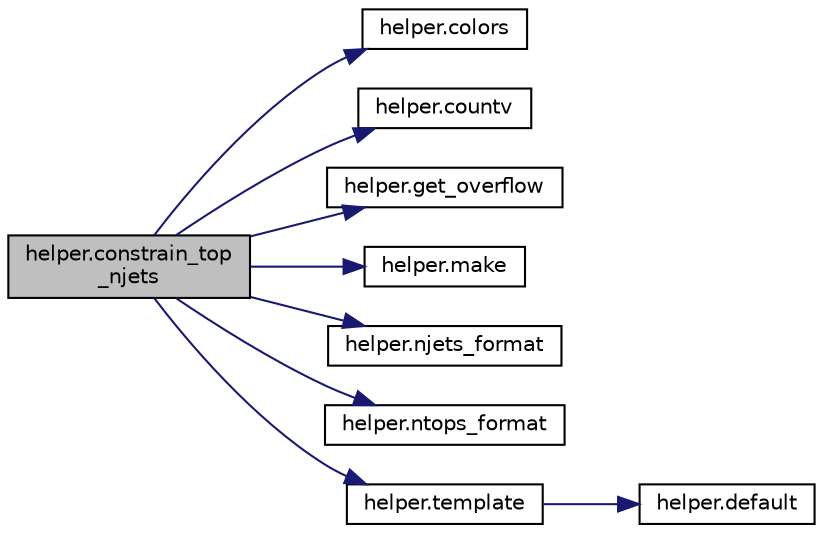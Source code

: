 digraph "helper.constrain_top_njets"
{
 // INTERACTIVE_SVG=YES
 // LATEX_PDF_SIZE
  edge [fontname="Helvetica",fontsize="10",labelfontname="Helvetica",labelfontsize="10"];
  node [fontname="Helvetica",fontsize="10",shape=record];
  rankdir="LR";
  Node1 [label="helper.constrain_top\l_njets",height=0.2,width=0.4,color="black", fillcolor="grey75", style="filled", fontcolor="black",tooltip=" "];
  Node1 -> Node2 [color="midnightblue",fontsize="10",style="solid",fontname="Helvetica"];
  Node2 [label="helper.colors",height=0.2,width=0.4,color="black", fillcolor="white", style="filled",URL="$namespacehelper.html#aacf1627849b8cc8ab7962a0ca52c9d71",tooltip=" "];
  Node1 -> Node3 [color="midnightblue",fontsize="10",style="solid",fontname="Helvetica"];
  Node3 [label="helper.countv",height=0.2,width=0.4,color="black", fillcolor="white", style="filled",URL="$namespacehelper.html#a71efdd0f04ea507270f6ea8de03b1594",tooltip=" "];
  Node1 -> Node4 [color="midnightblue",fontsize="10",style="solid",fontname="Helvetica"];
  Node4 [label="helper.get_overflow",height=0.2,width=0.4,color="black", fillcolor="white", style="filled",URL="$namespacehelper.html#ace4fc6881ed7850ef3a851e899252a71",tooltip=" "];
  Node1 -> Node5 [color="midnightblue",fontsize="10",style="solid",fontname="Helvetica"];
  Node5 [label="helper.make",height=0.2,width=0.4,color="black", fillcolor="white", style="filled",URL="$namespacehelper.html#a54f72d5dfb09f1e84a60de20cda05dd6",tooltip=" "];
  Node1 -> Node6 [color="midnightblue",fontsize="10",style="solid",fontname="Helvetica"];
  Node6 [label="helper.njets_format",height=0.2,width=0.4,color="black", fillcolor="white", style="filled",URL="$namespacehelper.html#a3efee15d9f92b8e3e5fe43f7fba79378",tooltip=" "];
  Node1 -> Node7 [color="midnightblue",fontsize="10",style="solid",fontname="Helvetica"];
  Node7 [label="helper.ntops_format",height=0.2,width=0.4,color="black", fillcolor="white", style="filled",URL="$namespacehelper.html#a237494115e19198222a66ea3260660c8",tooltip=" "];
  Node1 -> Node8 [color="midnightblue",fontsize="10",style="solid",fontname="Helvetica"];
  Node8 [label="helper.template",height=0.2,width=0.4,color="black", fillcolor="white", style="filled",URL="$namespacehelper.html#aebcb7fed73d109f9654edaad65e7a72d",tooltip=" "];
  Node8 -> Node9 [color="midnightblue",fontsize="10",style="solid",fontname="Helvetica"];
  Node9 [label="helper.default",height=0.2,width=0.4,color="black", fillcolor="white", style="filled",URL="$namespacehelper.html#ad3079e9dbe1c11867b1f0477a49352fe",tooltip=" "];
}
